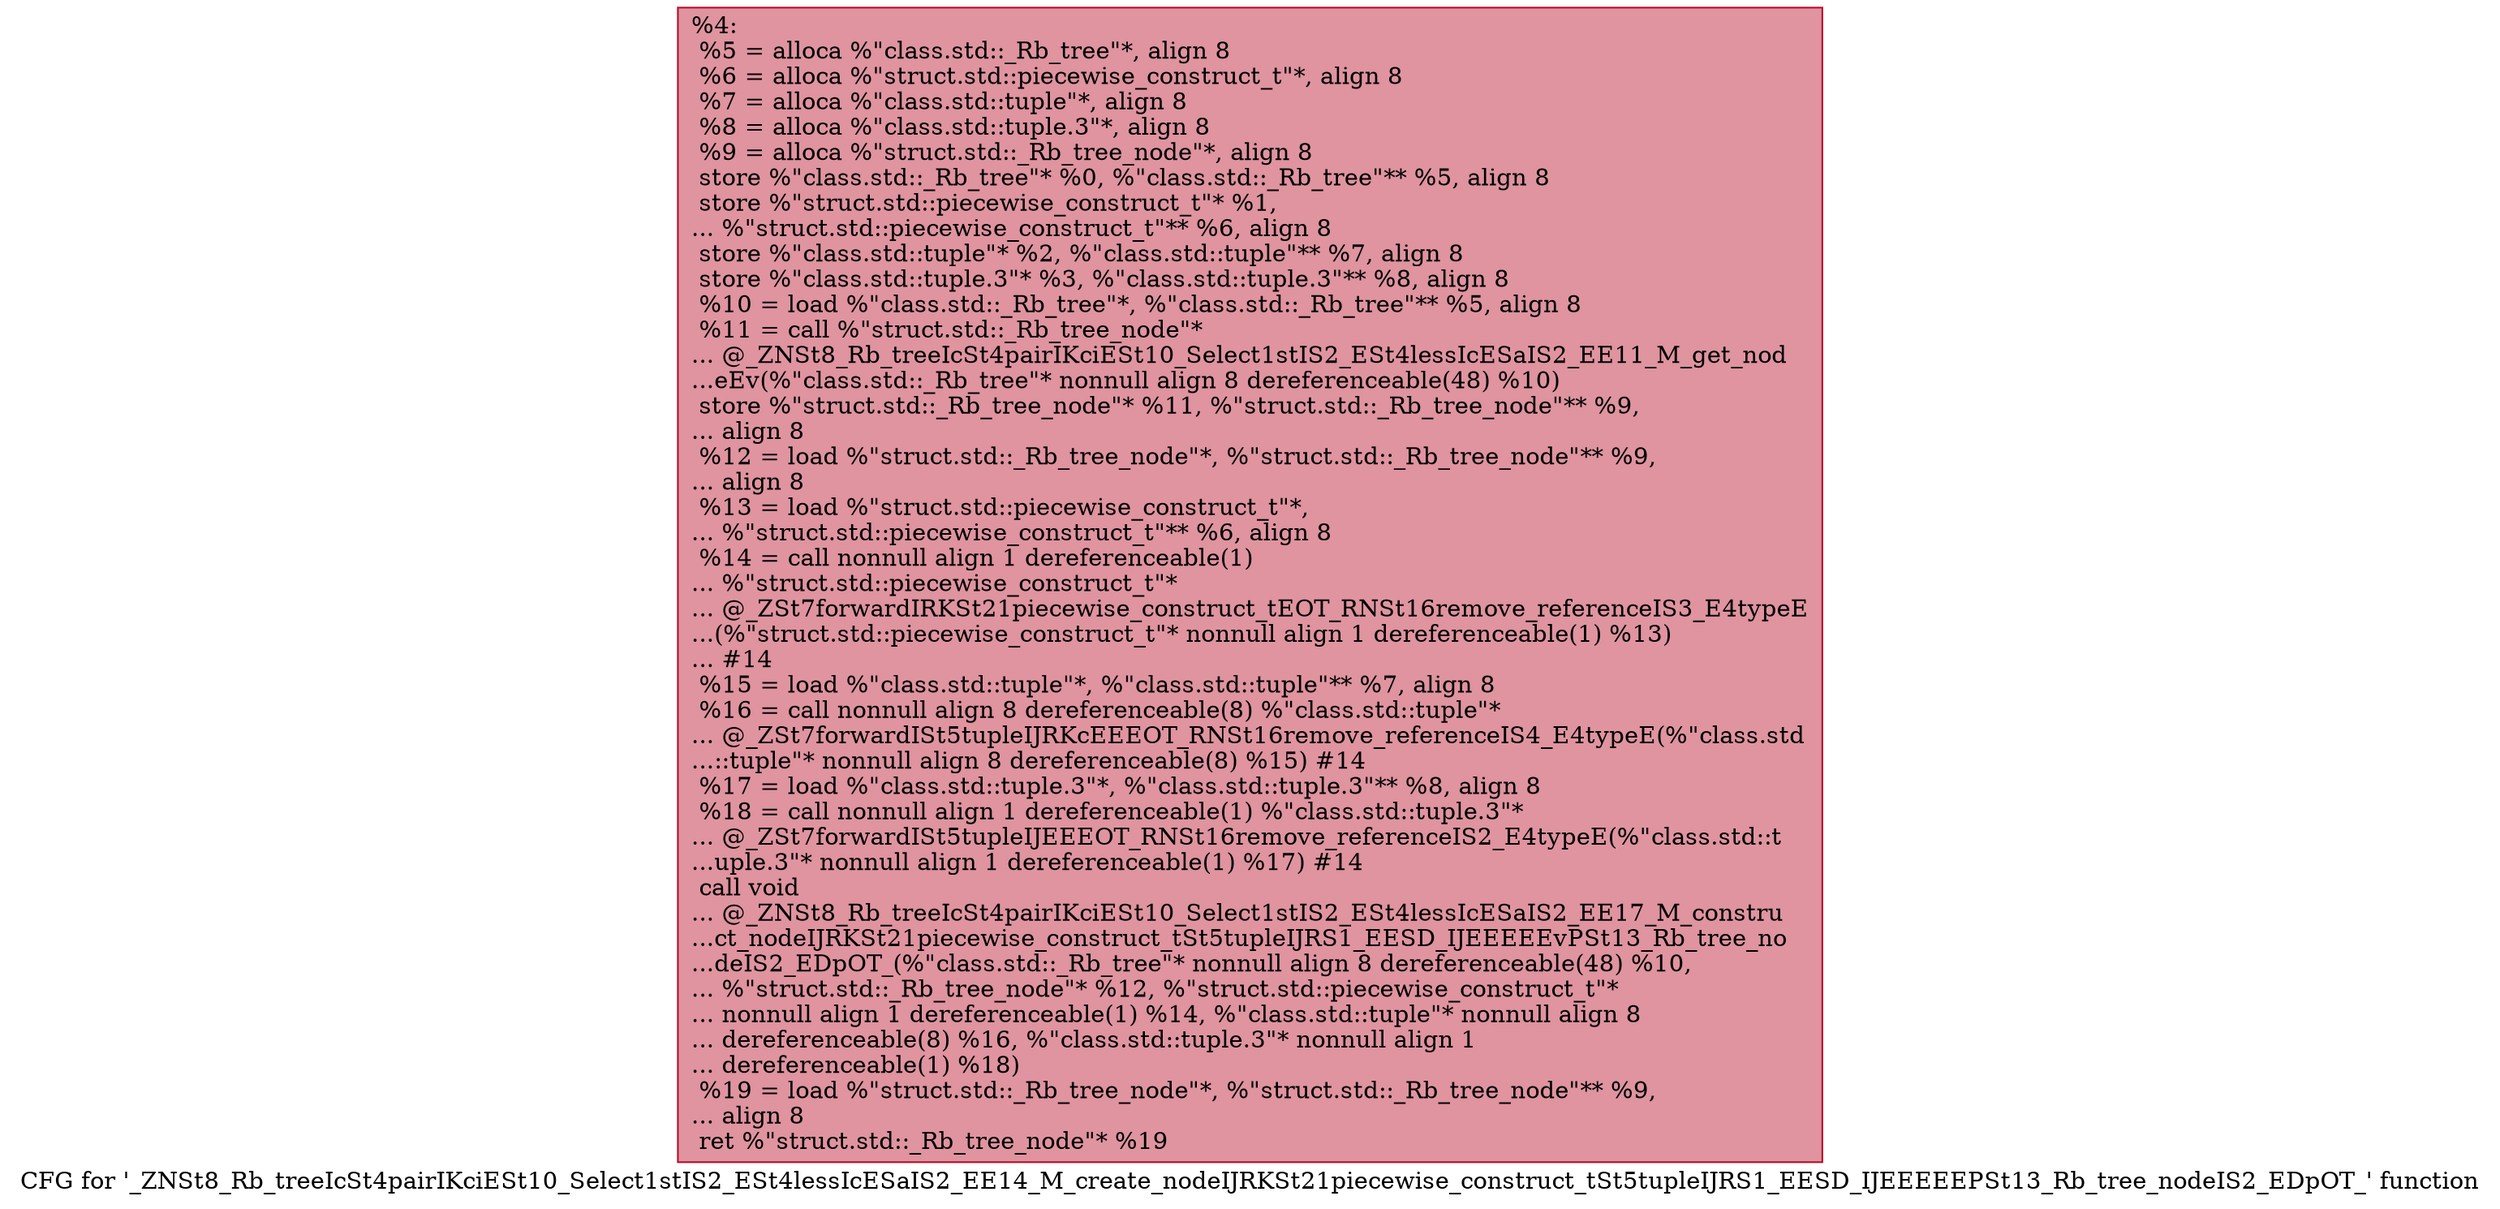 digraph "CFG for '_ZNSt8_Rb_treeIcSt4pairIKciESt10_Select1stIS2_ESt4lessIcESaIS2_EE14_M_create_nodeIJRKSt21piecewise_construct_tSt5tupleIJRS1_EESD_IJEEEEEPSt13_Rb_tree_nodeIS2_EDpOT_' function" {
	label="CFG for '_ZNSt8_Rb_treeIcSt4pairIKciESt10_Select1stIS2_ESt4lessIcESaIS2_EE14_M_create_nodeIJRKSt21piecewise_construct_tSt5tupleIJRS1_EESD_IJEEEEEPSt13_Rb_tree_nodeIS2_EDpOT_' function";

	Node0x557bfd5140b0 [shape=record,color="#b70d28ff", style=filled, fillcolor="#b70d2870",label="{%4:\l  %5 = alloca %\"class.std::_Rb_tree\"*, align 8\l  %6 = alloca %\"struct.std::piecewise_construct_t\"*, align 8\l  %7 = alloca %\"class.std::tuple\"*, align 8\l  %8 = alloca %\"class.std::tuple.3\"*, align 8\l  %9 = alloca %\"struct.std::_Rb_tree_node\"*, align 8\l  store %\"class.std::_Rb_tree\"* %0, %\"class.std::_Rb_tree\"** %5, align 8\l  store %\"struct.std::piecewise_construct_t\"* %1,\l... %\"struct.std::piecewise_construct_t\"** %6, align 8\l  store %\"class.std::tuple\"* %2, %\"class.std::tuple\"** %7, align 8\l  store %\"class.std::tuple.3\"* %3, %\"class.std::tuple.3\"** %8, align 8\l  %10 = load %\"class.std::_Rb_tree\"*, %\"class.std::_Rb_tree\"** %5, align 8\l  %11 = call %\"struct.std::_Rb_tree_node\"*\l... @_ZNSt8_Rb_treeIcSt4pairIKciESt10_Select1stIS2_ESt4lessIcESaIS2_EE11_M_get_nod\l...eEv(%\"class.std::_Rb_tree\"* nonnull align 8 dereferenceable(48) %10)\l  store %\"struct.std::_Rb_tree_node\"* %11, %\"struct.std::_Rb_tree_node\"** %9,\l... align 8\l  %12 = load %\"struct.std::_Rb_tree_node\"*, %\"struct.std::_Rb_tree_node\"** %9,\l... align 8\l  %13 = load %\"struct.std::piecewise_construct_t\"*,\l... %\"struct.std::piecewise_construct_t\"** %6, align 8\l  %14 = call nonnull align 1 dereferenceable(1)\l... %\"struct.std::piecewise_construct_t\"*\l... @_ZSt7forwardIRKSt21piecewise_construct_tEOT_RNSt16remove_referenceIS3_E4typeE\l...(%\"struct.std::piecewise_construct_t\"* nonnull align 1 dereferenceable(1) %13)\l... #14\l  %15 = load %\"class.std::tuple\"*, %\"class.std::tuple\"** %7, align 8\l  %16 = call nonnull align 8 dereferenceable(8) %\"class.std::tuple\"*\l... @_ZSt7forwardISt5tupleIJRKcEEEOT_RNSt16remove_referenceIS4_E4typeE(%\"class.std\l...::tuple\"* nonnull align 8 dereferenceable(8) %15) #14\l  %17 = load %\"class.std::tuple.3\"*, %\"class.std::tuple.3\"** %8, align 8\l  %18 = call nonnull align 1 dereferenceable(1) %\"class.std::tuple.3\"*\l... @_ZSt7forwardISt5tupleIJEEEOT_RNSt16remove_referenceIS2_E4typeE(%\"class.std::t\l...uple.3\"* nonnull align 1 dereferenceable(1) %17) #14\l  call void\l... @_ZNSt8_Rb_treeIcSt4pairIKciESt10_Select1stIS2_ESt4lessIcESaIS2_EE17_M_constru\l...ct_nodeIJRKSt21piecewise_construct_tSt5tupleIJRS1_EESD_IJEEEEEvPSt13_Rb_tree_no\l...deIS2_EDpOT_(%\"class.std::_Rb_tree\"* nonnull align 8 dereferenceable(48) %10,\l... %\"struct.std::_Rb_tree_node\"* %12, %\"struct.std::piecewise_construct_t\"*\l... nonnull align 1 dereferenceable(1) %14, %\"class.std::tuple\"* nonnull align 8\l... dereferenceable(8) %16, %\"class.std::tuple.3\"* nonnull align 1\l... dereferenceable(1) %18)\l  %19 = load %\"struct.std::_Rb_tree_node\"*, %\"struct.std::_Rb_tree_node\"** %9,\l... align 8\l  ret %\"struct.std::_Rb_tree_node\"* %19\l}"];
}
